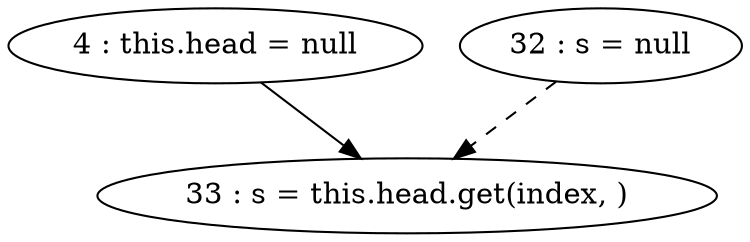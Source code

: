digraph G {
"4 : this.head = null"
"4 : this.head = null" -> "33 : s = this.head.get(index, )"
"32 : s = null"
"32 : s = null" -> "33 : s = this.head.get(index, )" [style=dashed]
"33 : s = this.head.get(index, )"
}